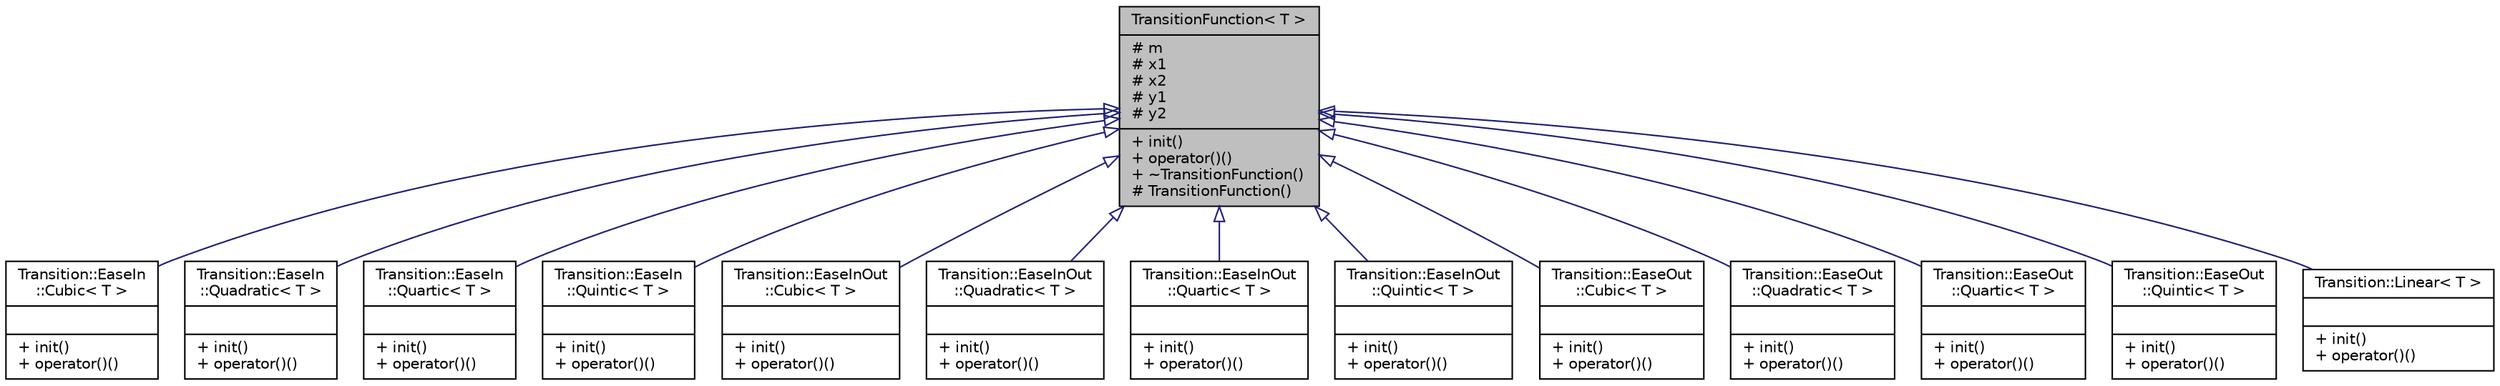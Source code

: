 digraph "TransitionFunction&lt; T &gt;"
{
 // INTERACTIVE_SVG=YES
  bgcolor="transparent";
  edge [fontname="Helvetica",fontsize="10",labelfontname="Helvetica",labelfontsize="10"];
  node [fontname="Helvetica",fontsize="10",shape=record];
  Node0 [label="{TransitionFunction\< T \>\n|# m\l# x1\l# x2\l# y1\l# y2\l|+ init()\l+ operator()()\l+ ~TransitionFunction()\l# TransitionFunction()\l}",height=0.2,width=0.4,color="black", fillcolor="grey75", style="filled", fontcolor="black"];
  Node0 -> Node1 [dir="back",color="midnightblue",fontsize="10",style="solid",arrowtail="onormal",fontname="Helvetica"];
  Node1 [label="{Transition::EaseIn\l::Cubic\< T \>\n||+ init()\l+ operator()()\l}",height=0.2,width=0.4,color="black",URL="$classTransition_1_1EaseIn_1_1Cubic.html"];
  Node0 -> Node2 [dir="back",color="midnightblue",fontsize="10",style="solid",arrowtail="onormal",fontname="Helvetica"];
  Node2 [label="{Transition::EaseIn\l::Quadratic\< T \>\n||+ init()\l+ operator()()\l}",height=0.2,width=0.4,color="black",URL="$classTransition_1_1EaseIn_1_1Quadratic.html"];
  Node0 -> Node3 [dir="back",color="midnightblue",fontsize="10",style="solid",arrowtail="onormal",fontname="Helvetica"];
  Node3 [label="{Transition::EaseIn\l::Quartic\< T \>\n||+ init()\l+ operator()()\l}",height=0.2,width=0.4,color="black",URL="$classTransition_1_1EaseIn_1_1Quartic.html"];
  Node0 -> Node4 [dir="back",color="midnightblue",fontsize="10",style="solid",arrowtail="onormal",fontname="Helvetica"];
  Node4 [label="{Transition::EaseIn\l::Quintic\< T \>\n||+ init()\l+ operator()()\l}",height=0.2,width=0.4,color="black",URL="$classTransition_1_1EaseIn_1_1Quintic.html"];
  Node0 -> Node5 [dir="back",color="midnightblue",fontsize="10",style="solid",arrowtail="onormal",fontname="Helvetica"];
  Node5 [label="{Transition::EaseInOut\l::Cubic\< T \>\n||+ init()\l+ operator()()\l}",height=0.2,width=0.4,color="black",URL="$classTransition_1_1EaseInOut_1_1Cubic.html"];
  Node0 -> Node6 [dir="back",color="midnightblue",fontsize="10",style="solid",arrowtail="onormal",fontname="Helvetica"];
  Node6 [label="{Transition::EaseInOut\l::Quadratic\< T \>\n||+ init()\l+ operator()()\l}",height=0.2,width=0.4,color="black",URL="$classTransition_1_1EaseInOut_1_1Quadratic.html"];
  Node0 -> Node7 [dir="back",color="midnightblue",fontsize="10",style="solid",arrowtail="onormal",fontname="Helvetica"];
  Node7 [label="{Transition::EaseInOut\l::Quartic\< T \>\n||+ init()\l+ operator()()\l}",height=0.2,width=0.4,color="black",URL="$classTransition_1_1EaseInOut_1_1Quartic.html"];
  Node0 -> Node8 [dir="back",color="midnightblue",fontsize="10",style="solid",arrowtail="onormal",fontname="Helvetica"];
  Node8 [label="{Transition::EaseInOut\l::Quintic\< T \>\n||+ init()\l+ operator()()\l}",height=0.2,width=0.4,color="black",URL="$classTransition_1_1EaseInOut_1_1Quintic.html"];
  Node0 -> Node9 [dir="back",color="midnightblue",fontsize="10",style="solid",arrowtail="onormal",fontname="Helvetica"];
  Node9 [label="{Transition::EaseOut\l::Cubic\< T \>\n||+ init()\l+ operator()()\l}",height=0.2,width=0.4,color="black",URL="$classTransition_1_1EaseOut_1_1Cubic.html"];
  Node0 -> Node10 [dir="back",color="midnightblue",fontsize="10",style="solid",arrowtail="onormal",fontname="Helvetica"];
  Node10 [label="{Transition::EaseOut\l::Quadratic\< T \>\n||+ init()\l+ operator()()\l}",height=0.2,width=0.4,color="black",URL="$classTransition_1_1EaseOut_1_1Quadratic.html"];
  Node0 -> Node11 [dir="back",color="midnightblue",fontsize="10",style="solid",arrowtail="onormal",fontname="Helvetica"];
  Node11 [label="{Transition::EaseOut\l::Quartic\< T \>\n||+ init()\l+ operator()()\l}",height=0.2,width=0.4,color="black",URL="$classTransition_1_1EaseOut_1_1Quartic.html"];
  Node0 -> Node12 [dir="back",color="midnightblue",fontsize="10",style="solid",arrowtail="onormal",fontname="Helvetica"];
  Node12 [label="{Transition::EaseOut\l::Quintic\< T \>\n||+ init()\l+ operator()()\l}",height=0.2,width=0.4,color="black",URL="$classTransition_1_1EaseOut_1_1Quintic.html"];
  Node0 -> Node13 [dir="back",color="midnightblue",fontsize="10",style="solid",arrowtail="onormal",fontname="Helvetica"];
  Node13 [label="{Transition::Linear\< T \>\n||+ init()\l+ operator()()\l}",height=0.2,width=0.4,color="black",URL="$classTransition_1_1Linear.html"];
}
